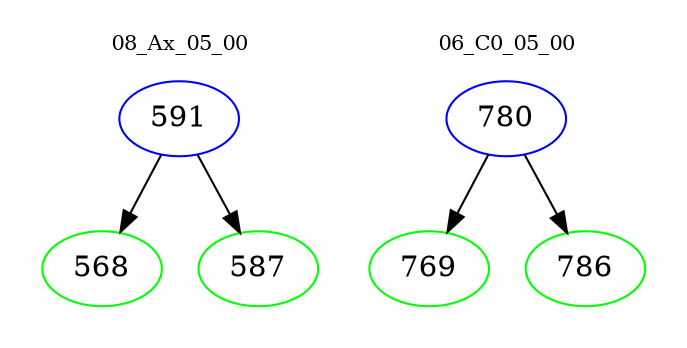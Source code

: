 digraph{
subgraph cluster_0 {
color = white
label = "08_Ax_05_00";
fontsize=10;
T0_591 [label="591", color="blue"]
T0_591 -> T0_568 [color="black"]
T0_568 [label="568", color="green"]
T0_591 -> T0_587 [color="black"]
T0_587 [label="587", color="green"]
}
subgraph cluster_1 {
color = white
label = "06_C0_05_00";
fontsize=10;
T1_780 [label="780", color="blue"]
T1_780 -> T1_769 [color="black"]
T1_769 [label="769", color="green"]
T1_780 -> T1_786 [color="black"]
T1_786 [label="786", color="green"]
}
}
